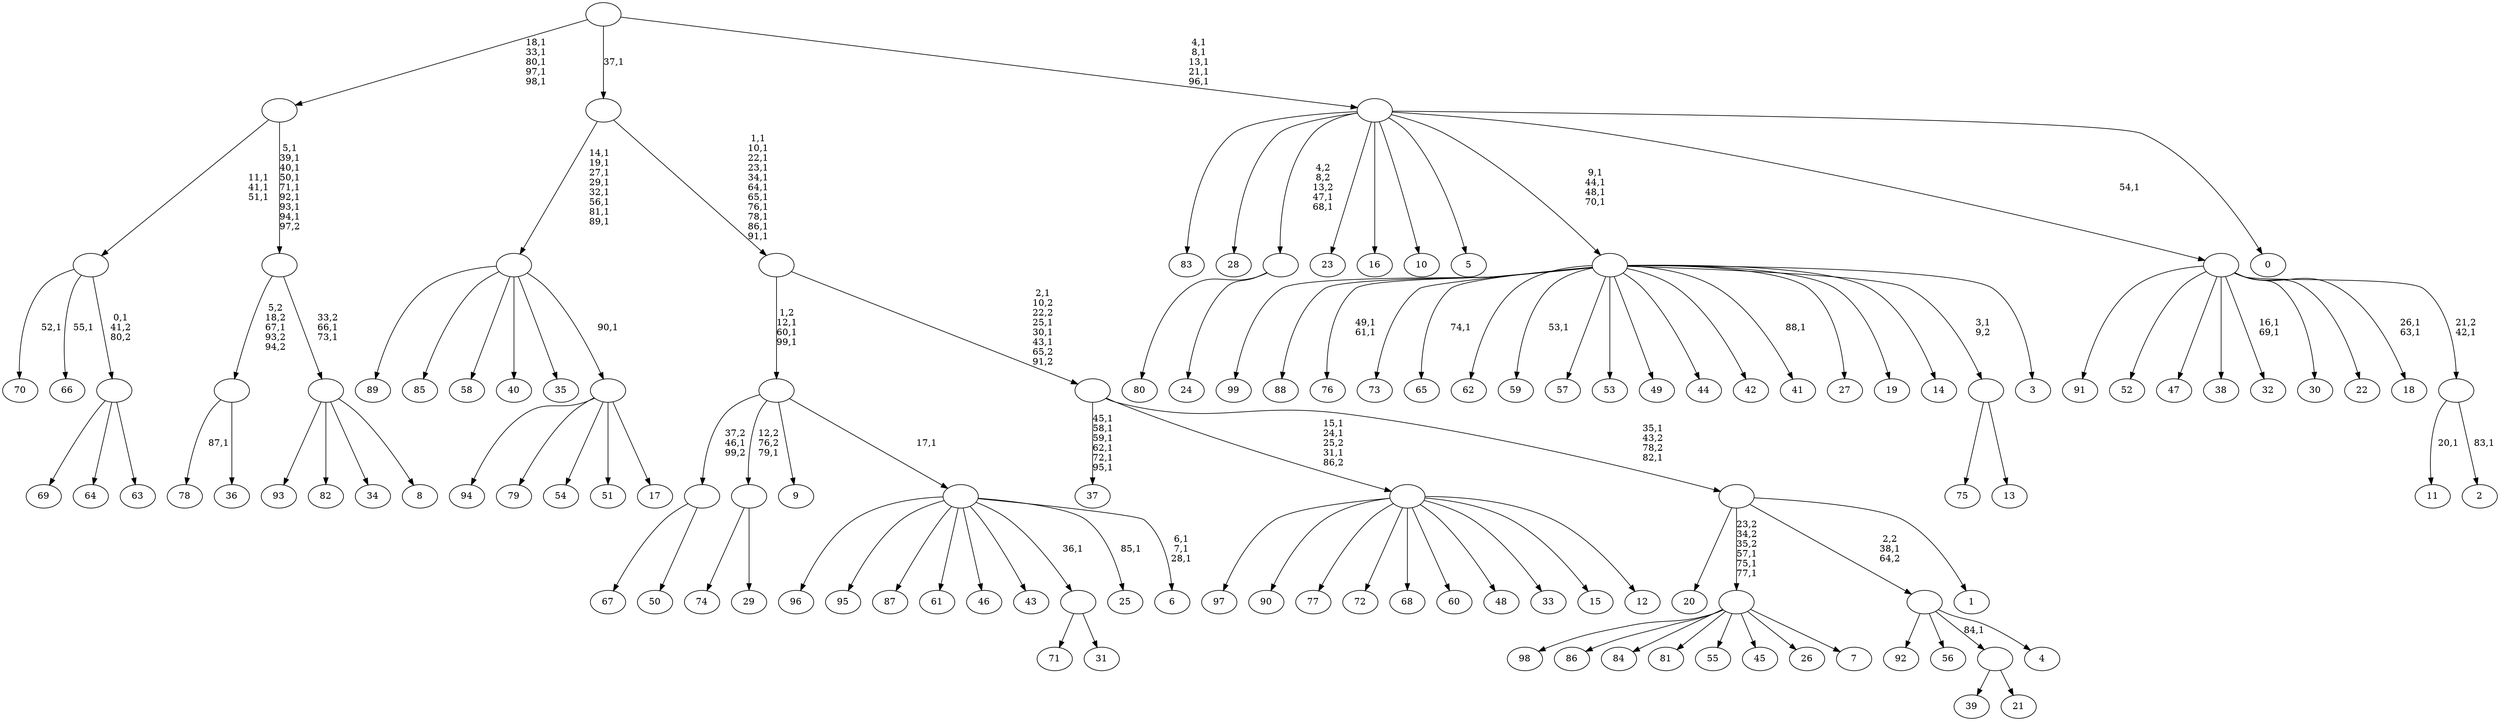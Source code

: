digraph T {
	200 [label="99"]
	199 [label="98"]
	198 [label="97"]
	197 [label="96"]
	196 [label="95"]
	195 [label="94"]
	194 [label="93"]
	193 [label="92"]
	192 [label="91"]
	191 [label="90"]
	190 [label="89"]
	189 [label="88"]
	188 [label="87"]
	187 [label="86"]
	186 [label="85"]
	185 [label="84"]
	184 [label="83"]
	183 [label="82"]
	182 [label="81"]
	181 [label="80"]
	180 [label="79"]
	179 [label="78"]
	177 [label="77"]
	176 [label="76"]
	173 [label="75"]
	172 [label="74"]
	171 [label="73"]
	170 [label="72"]
	169 [label="71"]
	168 [label="70"]
	166 [label="69"]
	165 [label="68"]
	164 [label="67"]
	163 [label="66"]
	161 [label="65"]
	159 [label="64"]
	158 [label="63"]
	157 [label=""]
	156 [label=""]
	153 [label="62"]
	152 [label="61"]
	151 [label="60"]
	150 [label="59"]
	148 [label="58"]
	147 [label="57"]
	146 [label="56"]
	145 [label="55"]
	144 [label="54"]
	143 [label="53"]
	142 [label="52"]
	141 [label="51"]
	140 [label="50"]
	139 [label=""]
	138 [label="49"]
	137 [label="48"]
	136 [label="47"]
	135 [label="46"]
	134 [label="45"]
	133 [label="44"]
	132 [label="43"]
	131 [label="42"]
	130 [label="41"]
	128 [label="40"]
	127 [label="39"]
	126 [label="38"]
	125 [label="37"]
	118 [label="36"]
	117 [label=""]
	116 [label="35"]
	115 [label="34"]
	114 [label="33"]
	113 [label="32"]
	110 [label="31"]
	109 [label=""]
	108 [label="30"]
	107 [label="29"]
	106 [label=""]
	105 [label="28"]
	104 [label="27"]
	103 [label="26"]
	102 [label="25"]
	100 [label="24"]
	99 [label=""]
	97 [label="23"]
	96 [label="22"]
	95 [label="21"]
	94 [label=""]
	93 [label="20"]
	92 [label="19"]
	91 [label="18"]
	88 [label="17"]
	87 [label=""]
	86 [label=""]
	78 [label="16"]
	77 [label="15"]
	76 [label="14"]
	75 [label="13"]
	74 [label=""]
	73 [label="12"]
	72 [label=""]
	69 [label="11"]
	67 [label="10"]
	66 [label="9"]
	65 [label="8"]
	64 [label=""]
	62 [label=""]
	54 [label=""]
	49 [label="7"]
	48 [label=""]
	45 [label="6"]
	41 [label=""]
	40 [label=""]
	37 [label="5"]
	36 [label="4"]
	35 [label=""]
	34 [label="3"]
	33 [label=""]
	29 [label="2"]
	27 [label=""]
	26 [label=""]
	25 [label="1"]
	24 [label=""]
	22 [label=""]
	18 [label=""]
	7 [label=""]
	6 [label="0"]
	5 [label=""]
	0 [label=""]
	157 -> 166 [label=""]
	157 -> 159 [label=""]
	157 -> 158 [label=""]
	156 -> 163 [label="55,1"]
	156 -> 168 [label="52,1"]
	156 -> 157 [label="0,1\n41,2\n80,2"]
	139 -> 164 [label=""]
	139 -> 140 [label=""]
	117 -> 179 [label="87,1"]
	117 -> 118 [label=""]
	109 -> 169 [label=""]
	109 -> 110 [label=""]
	106 -> 172 [label=""]
	106 -> 107 [label=""]
	99 -> 181 [label=""]
	99 -> 100 [label=""]
	94 -> 127 [label=""]
	94 -> 95 [label=""]
	87 -> 195 [label=""]
	87 -> 180 [label=""]
	87 -> 144 [label=""]
	87 -> 141 [label=""]
	87 -> 88 [label=""]
	86 -> 190 [label=""]
	86 -> 186 [label=""]
	86 -> 148 [label=""]
	86 -> 128 [label=""]
	86 -> 116 [label=""]
	86 -> 87 [label="90,1"]
	74 -> 173 [label=""]
	74 -> 75 [label=""]
	72 -> 198 [label=""]
	72 -> 191 [label=""]
	72 -> 177 [label=""]
	72 -> 170 [label=""]
	72 -> 165 [label=""]
	72 -> 151 [label=""]
	72 -> 137 [label=""]
	72 -> 114 [label=""]
	72 -> 77 [label=""]
	72 -> 73 [label=""]
	64 -> 194 [label=""]
	64 -> 183 [label=""]
	64 -> 115 [label=""]
	64 -> 65 [label=""]
	62 -> 64 [label="33,2\n66,1\n73,1"]
	62 -> 117 [label="5,2\n18,2\n67,1\n93,2\n94,2"]
	54 -> 62 [label="5,1\n39,1\n40,1\n50,1\n71,1\n92,1\n93,1\n94,1\n97,2"]
	54 -> 156 [label="11,1\n41,1\n51,1"]
	48 -> 199 [label=""]
	48 -> 187 [label=""]
	48 -> 185 [label=""]
	48 -> 182 [label=""]
	48 -> 145 [label=""]
	48 -> 134 [label=""]
	48 -> 103 [label=""]
	48 -> 49 [label=""]
	41 -> 45 [label="6,1\n7,1\n28,1"]
	41 -> 102 [label="85,1"]
	41 -> 197 [label=""]
	41 -> 196 [label=""]
	41 -> 188 [label=""]
	41 -> 152 [label=""]
	41 -> 135 [label=""]
	41 -> 132 [label=""]
	41 -> 109 [label="36,1"]
	40 -> 139 [label="37,2\n46,1\n99,2"]
	40 -> 106 [label="12,2\n76,2\n79,1"]
	40 -> 66 [label=""]
	40 -> 41 [label="17,1"]
	35 -> 193 [label=""]
	35 -> 146 [label=""]
	35 -> 94 [label="84,1"]
	35 -> 36 [label=""]
	33 -> 130 [label="88,1"]
	33 -> 150 [label="53,1"]
	33 -> 161 [label="74,1"]
	33 -> 176 [label="49,1\n61,1"]
	33 -> 200 [label=""]
	33 -> 189 [label=""]
	33 -> 171 [label=""]
	33 -> 153 [label=""]
	33 -> 147 [label=""]
	33 -> 143 [label=""]
	33 -> 138 [label=""]
	33 -> 133 [label=""]
	33 -> 131 [label=""]
	33 -> 104 [label=""]
	33 -> 92 [label=""]
	33 -> 76 [label=""]
	33 -> 74 [label="3,1\n9,2"]
	33 -> 34 [label=""]
	27 -> 29 [label="83,1"]
	27 -> 69 [label="20,1"]
	26 -> 91 [label="26,1\n63,1"]
	26 -> 113 [label="16,1\n69,1"]
	26 -> 192 [label=""]
	26 -> 142 [label=""]
	26 -> 136 [label=""]
	26 -> 126 [label=""]
	26 -> 108 [label=""]
	26 -> 96 [label=""]
	26 -> 27 [label="21,2\n42,1"]
	24 -> 48 [label="23,2\n34,2\n35,2\n57,1\n75,1\n77,1"]
	24 -> 93 [label=""]
	24 -> 35 [label="2,2\n38,1\n64,2"]
	24 -> 25 [label=""]
	22 -> 24 [label="35,1\n43,2\n78,2\n82,1"]
	22 -> 72 [label="15,1\n24,1\n25,2\n31,1\n86,2"]
	22 -> 125 [label="45,1\n58,1\n59,1\n62,1\n72,1\n95,1"]
	18 -> 22 [label="2,1\n10,2\n22,2\n25,1\n30,1\n43,1\n65,2\n91,2"]
	18 -> 40 [label="1,2\n12,1\n60,1\n99,1"]
	7 -> 18 [label="1,1\n10,1\n22,1\n23,1\n34,1\n64,1\n65,1\n76,1\n78,1\n86,1\n91,1"]
	7 -> 86 [label="14,1\n19,1\n27,1\n29,1\n32,1\n56,1\n81,1\n89,1"]
	5 -> 33 [label="9,1\n44,1\n48,1\n70,1"]
	5 -> 99 [label="4,2\n8,2\n13,2\n47,1\n68,1"]
	5 -> 184 [label=""]
	5 -> 105 [label=""]
	5 -> 97 [label=""]
	5 -> 78 [label=""]
	5 -> 67 [label=""]
	5 -> 37 [label=""]
	5 -> 26 [label="54,1"]
	5 -> 6 [label=""]
	0 -> 5 [label="4,1\n8,1\n13,1\n21,1\n96,1"]
	0 -> 54 [label="18,1\n33,1\n80,1\n97,1\n98,1"]
	0 -> 7 [label="37,1"]
}
